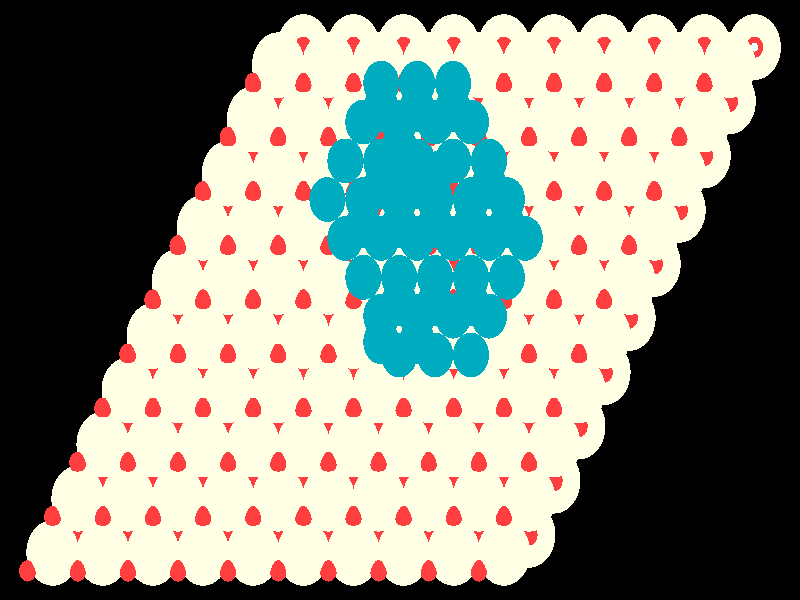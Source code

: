 #include "colors.inc"
#include "finish.inc"

global_settings {assumed_gamma 1 max_trace_level 6}
background {color White transmit 1.0}
camera {orthographic
  right -61.94*x up 37.23*y
  direction 1.00*z
  location <0,0,50.00> look_at <0,0,0>}
light_source {<  2.00,   3.00,  40.00> color White
  area_light <0.70, 0, 0>, <0, 0.70, 0>, 3, 3
  adaptive 1 jitter}

#declare simple = finish {phong 0.7}
#declare pale = finish {ambient 0.5 diffuse 0.85 roughness 0.001 specular 0.200 }
#declare intermediate = finish {ambient 0.3 diffuse 0.6 specular 0.1 roughness 0.04}
#declare vmd = finish {ambient 0.0 diffuse 0.65 phong 0.1 phong_size 40.0 specular 0.5 }
#declare jmol = finish {ambient 0.2 diffuse 0.6 specular 1 roughness 0.001 metallic}
#declare ase2 = finish {ambient 0.05 brilliance 3 diffuse 0.6 metallic specular 0.7 roughness 0.04 reflection 0.15}
#declare ase3 = finish {ambient 0.15 brilliance 2 diffuse 0.6 metallic specular 1.0 roughness 0.001 reflection 0.0}
#declare glass = finish {ambient 0.05 diffuse 0.3 specular 1.0 roughness 0.001}
#declare glass2 = finish {ambient 0.01 diffuse 0.3 specular 1.0 reflection 0.25 roughness 0.001}
#declare Rcell = 0.020;
#declare Rbond = 0.100;

#macro atom(LOC, R, COL, TRANS, FIN)
  sphere{LOC, R texture{pigment{color COL transmit TRANS} finish{FIN}}}
#end
#macro constrain(LOC, R, COL, TRANS FIN)
union{torus{R, Rcell rotate 45*z texture{pigment{color COL transmit TRANS} finish{FIN}}}
      torus{R, Rcell rotate -45*z texture{pigment{color COL transmit TRANS} finish{FIN}}}
      translate LOC}
#end

atom(< 27.45,  15.69, -14.55>, 2.04, rgb <1.00, 1.00, 0.78>, 0.0, ase3) // #0 
atom(< 25.51,  12.33, -14.55>, 2.04, rgb <1.00, 1.00, 0.78>, 0.0, ase3) // #1 
atom(< 23.57,  15.69, -14.55>, 2.04, rgb <1.00, 1.00, 0.78>, 0.0, ase3) // #2 
atom(< 21.63,  12.33, -14.55>, 2.04, rgb <1.00, 1.00, 0.78>, 0.0, ase3) // #3 
atom(< 21.63,  14.57, -13.75>, 0.66, rgb <1.00, 0.05, 0.05>, 0.0, ase3) // #4 
atom(< 25.51,  12.33, -12.17>, 0.66, rgb <1.00, 0.05, 0.05>, 0.0, ase3) // #5 
atom(< 19.69,  11.21, -13.75>, 0.66, rgb <1.00, 0.05, 0.05>, 0.0, ase3) // #6 
atom(< 27.45,  15.69, -12.17>, 0.66, rgb <1.00, 0.05, 0.05>, 0.0, ase3) // #7 
atom(< 25.51,  14.57, -13.75>, 0.66, rgb <1.00, 0.05, 0.05>, 0.0, ase3) // #8 
atom(< 21.63,  12.33, -12.17>, 0.66, rgb <1.00, 0.05, 0.05>, 0.0, ase3) // #9 
atom(< 23.57,  11.21, -13.75>, 0.66, rgb <1.00, 0.05, 0.05>, 0.0, ase3) // #10 
atom(< 23.57,  15.69, -12.17>, 0.66, rgb <1.00, 0.05, 0.05>, 0.0, ase3) // #11 
atom(< 19.69,  11.21, -11.38>, 2.04, rgb <1.00, 1.00, 0.78>, 0.0, ase3) // #12 
atom(< 21.63,  14.57, -11.38>, 2.04, rgb <1.00, 1.00, 0.78>, 0.0, ase3) // #13 
atom(< 23.57,  11.21, -11.38>, 2.04, rgb <1.00, 1.00, 0.78>, 0.0, ase3) // #14 
atom(< 25.51,  14.57, -11.38>, 2.04, rgb <1.00, 1.00, 0.78>, 0.0, ase3) // #15 
atom(< 21.63,  10.09, -10.58>, 0.66, rgb <1.00, 0.05, 0.05>, 0.0, ase3) // #16 
atom(< 23.57,  13.45, -10.58>, 0.66, rgb <1.00, 0.05, 0.05>, 0.0, ase3) // #17 
atom(< 17.75,  10.09, -10.58>, 0.66, rgb <1.00, 0.05, 0.05>, 0.0, ase3) // #18 
atom(< 19.69,  13.45, -10.58>, 0.66, rgb <1.00, 0.05, 0.05>, 0.0, ase3) // #19 
atom(< 23.57,   8.97, -14.55>, 2.04, rgb <1.00, 1.00, 0.78>, 0.0, ase3) // #20 
atom(< 21.63,   5.60, -14.55>, 2.04, rgb <1.00, 1.00, 0.78>, 0.0, ase3) // #21 
atom(< 19.69,   8.97, -14.55>, 2.04, rgb <1.00, 1.00, 0.78>, 0.0, ase3) // #22 
atom(< 17.75,   5.60, -14.55>, 2.04, rgb <1.00, 1.00, 0.78>, 0.0, ase3) // #23 
atom(< 17.75,   7.84, -13.75>, 0.66, rgb <1.00, 0.05, 0.05>, 0.0, ase3) // #24 
atom(< 21.63,   5.60, -12.17>, 0.66, rgb <1.00, 0.05, 0.05>, 0.0, ase3) // #25 
atom(< 15.81,   4.48, -13.75>, 0.66, rgb <1.00, 0.05, 0.05>, 0.0, ase3) // #26 
atom(< 23.57,   8.97, -12.17>, 0.66, rgb <1.00, 0.05, 0.05>, 0.0, ase3) // #27 
atom(< 21.63,   7.84, -13.75>, 0.66, rgb <1.00, 0.05, 0.05>, 0.0, ase3) // #28 
atom(< 17.75,   5.60, -12.17>, 0.66, rgb <1.00, 0.05, 0.05>, 0.0, ase3) // #29 
atom(< 19.69,   4.48, -13.75>, 0.66, rgb <1.00, 0.05, 0.05>, 0.0, ase3) // #30 
atom(< 19.69,   8.97, -12.17>, 0.66, rgb <1.00, 0.05, 0.05>, 0.0, ase3) // #31 
atom(< 15.81,   4.48, -11.38>, 2.04, rgb <1.00, 1.00, 0.78>, 0.0, ase3) // #32 
atom(< 17.75,   7.84, -11.38>, 2.04, rgb <1.00, 1.00, 0.78>, 0.0, ase3) // #33 
atom(< 19.69,   4.48, -11.38>, 2.04, rgb <1.00, 1.00, 0.78>, 0.0, ase3) // #34 
atom(< 21.63,   7.84, -11.38>, 2.04, rgb <1.00, 1.00, 0.78>, 0.0, ase3) // #35 
atom(< 17.75,   3.36, -10.58>, 0.66, rgb <1.00, 0.05, 0.05>, 0.0, ase3) // #36 
atom(< 19.69,   6.72, -10.58>, 0.66, rgb <1.00, 0.05, 0.05>, 0.0, ase3) // #37 
atom(< 13.87,   3.36, -10.58>, 0.66, rgb <1.00, 0.05, 0.05>, 0.0, ase3) // #38 
atom(< 15.81,   6.72, -10.58>, 0.66, rgb <1.00, 0.05, 0.05>, 0.0, ase3) // #39 
atom(< 19.69,   2.24, -14.55>, 2.04, rgb <1.00, 1.00, 0.78>, 0.0, ase3) // #40 
atom(< 17.75,  -1.12, -14.55>, 2.04, rgb <1.00, 1.00, 0.78>, 0.0, ase3) // #41 
atom(< 15.81,   2.24, -14.55>, 2.04, rgb <1.00, 1.00, 0.78>, 0.0, ase3) // #42 
atom(< 13.87,  -1.12, -14.55>, 2.04, rgb <1.00, 1.00, 0.78>, 0.0, ase3) // #43 
atom(< 13.87,   1.12, -13.75>, 0.66, rgb <1.00, 0.05, 0.05>, 0.0, ase3) // #44 
atom(< 17.75,  -1.12, -12.17>, 0.66, rgb <1.00, 0.05, 0.05>, 0.0, ase3) // #45 
atom(< 11.93,  -2.24, -13.75>, 0.66, rgb <1.00, 0.05, 0.05>, 0.0, ase3) // #46 
atom(< 19.69,   2.24, -12.17>, 0.66, rgb <1.00, 0.05, 0.05>, 0.0, ase3) // #47 
atom(< 17.75,   1.12, -13.75>, 0.66, rgb <1.00, 0.05, 0.05>, 0.0, ase3) // #48 
atom(< 13.87,  -1.12, -12.17>, 0.66, rgb <1.00, 0.05, 0.05>, 0.0, ase3) // #49 
atom(< 15.81,  -2.24, -13.75>, 0.66, rgb <1.00, 0.05, 0.05>, 0.0, ase3) // #50 
atom(< 15.81,   2.24, -12.17>, 0.66, rgb <1.00, 0.05, 0.05>, 0.0, ase3) // #51 
atom(< 11.93,  -2.24, -11.38>, 2.04, rgb <1.00, 1.00, 0.78>, 0.0, ase3) // #52 
atom(< 13.87,   1.12, -11.38>, 2.04, rgb <1.00, 1.00, 0.78>, 0.0, ase3) // #53 
atom(< 15.81,  -2.24, -11.38>, 2.04, rgb <1.00, 1.00, 0.78>, 0.0, ase3) // #54 
atom(< 17.75,   1.12, -11.38>, 2.04, rgb <1.00, 1.00, 0.78>, 0.0, ase3) // #55 
atom(< 13.87,  -3.36, -10.58>, 0.66, rgb <1.00, 0.05, 0.05>, 0.0, ase3) // #56 
atom(< 15.81,   0.00, -10.58>, 0.66, rgb <1.00, 0.05, 0.05>, 0.0, ase3) // #57 
atom(<  9.99,  -3.36, -10.58>, 0.66, rgb <1.00, 0.05, 0.05>, 0.0, ase3) // #58 
atom(< 11.93,   0.00, -10.58>, 0.66, rgb <1.00, 0.05, 0.05>, 0.0, ase3) // #59 
atom(< 15.81,  -4.48, -14.55>, 2.04, rgb <1.00, 1.00, 0.78>, 0.0, ase3) // #60 
atom(< 13.87,  -7.84, -14.55>, 2.04, rgb <1.00, 1.00, 0.78>, 0.0, ase3) // #61 
atom(< 11.93,  -4.48, -14.55>, 2.04, rgb <1.00, 1.00, 0.78>, 0.0, ase3) // #62 
atom(<  9.99,  -7.84, -14.55>, 2.04, rgb <1.00, 1.00, 0.78>, 0.0, ase3) // #63 
atom(<  9.99,  -5.60, -13.75>, 0.66, rgb <1.00, 0.05, 0.05>, 0.0, ase3) // #64 
atom(< 13.87,  -7.84, -12.17>, 0.66, rgb <1.00, 0.05, 0.05>, 0.0, ase3) // #65 
atom(<  8.04,  -8.97, -13.75>, 0.66, rgb <1.00, 0.05, 0.05>, 0.0, ase3) // #66 
atom(< 15.81,  -4.48, -12.17>, 0.66, rgb <1.00, 0.05, 0.05>, 0.0, ase3) // #67 
atom(< 13.87,  -5.60, -13.75>, 0.66, rgb <1.00, 0.05, 0.05>, 0.0, ase3) // #68 
atom(<  9.99,  -7.84, -12.17>, 0.66, rgb <1.00, 0.05, 0.05>, 0.0, ase3) // #69 
atom(< 11.93,  -8.97, -13.75>, 0.66, rgb <1.00, 0.05, 0.05>, 0.0, ase3) // #70 
atom(< 11.93,  -4.48, -12.17>, 0.66, rgb <1.00, 0.05, 0.05>, 0.0, ase3) // #71 
atom(<  8.04,  -8.97, -11.38>, 2.04, rgb <1.00, 1.00, 0.78>, 0.0, ase3) // #72 
atom(<  9.99,  -5.60, -11.38>, 2.04, rgb <1.00, 1.00, 0.78>, 0.0, ase3) // #73 
atom(< 11.93,  -8.97, -11.38>, 2.04, rgb <1.00, 1.00, 0.78>, 0.0, ase3) // #74 
atom(< 13.87,  -5.60, -11.38>, 2.04, rgb <1.00, 1.00, 0.78>, 0.0, ase3) // #75 
atom(<  9.99, -10.09, -10.58>, 0.66, rgb <1.00, 0.05, 0.05>, 0.0, ase3) // #76 
atom(< 11.93,  -6.72, -10.58>, 0.66, rgb <1.00, 0.05, 0.05>, 0.0, ase3) // #77 
atom(<  6.10, -10.09, -10.58>, 0.66, rgb <1.00, 0.05, 0.05>, 0.0, ase3) // #78 
atom(<  8.04,  -6.72, -10.58>, 0.66, rgb <1.00, 0.05, 0.05>, 0.0, ase3) // #79 
atom(< 11.93, -11.21, -14.55>, 2.04, rgb <1.00, 1.00, 0.78>, 0.0, ase3) // #80 
atom(<  9.99, -14.57, -14.55>, 2.04, rgb <1.00, 1.00, 0.78>, 0.0, ase3) // #81 
atom(<  8.04, -11.21, -14.55>, 2.04, rgb <1.00, 1.00, 0.78>, 0.0, ase3) // #82 
atom(<  6.10, -14.57, -14.55>, 2.04, rgb <1.00, 1.00, 0.78>, 0.0, ase3) // #83 
atom(<  6.10, -12.33, -13.75>, 0.66, rgb <1.00, 0.05, 0.05>, 0.0, ase3) // #84 
atom(<  9.99, -14.57, -12.17>, 0.66, rgb <1.00, 0.05, 0.05>, 0.0, ase3) // #85 
atom(<  4.16, -15.69, -13.75>, 0.66, rgb <1.00, 0.05, 0.05>, 0.0, ase3) // #86 
atom(< 11.93, -11.21, -12.17>, 0.66, rgb <1.00, 0.05, 0.05>, 0.0, ase3) // #87 
atom(<  9.99, -12.33, -13.75>, 0.66, rgb <1.00, 0.05, 0.05>, 0.0, ase3) // #88 
atom(<  6.10, -14.57, -12.17>, 0.66, rgb <1.00, 0.05, 0.05>, 0.0, ase3) // #89 
atom(<  8.04, -15.69, -13.75>, 0.66, rgb <1.00, 0.05, 0.05>, 0.0, ase3) // #90 
atom(<  8.04, -11.21, -12.17>, 0.66, rgb <1.00, 0.05, 0.05>, 0.0, ase3) // #91 
atom(<  4.16, -15.69, -11.38>, 2.04, rgb <1.00, 1.00, 0.78>, 0.0, ase3) // #92 
atom(<  6.10, -12.33, -11.38>, 2.04, rgb <1.00, 1.00, 0.78>, 0.0, ase3) // #93 
atom(<  8.04, -15.69, -11.38>, 2.04, rgb <1.00, 1.00, 0.78>, 0.0, ase3) // #94 
atom(<  9.99, -12.33, -11.38>, 2.04, rgb <1.00, 1.00, 0.78>, 0.0, ase3) // #95 
atom(<  6.10, -16.81, -10.58>, 0.66, rgb <1.00, 0.05, 0.05>, 0.0, ase3) // #96 
atom(<  8.04, -13.45, -10.58>, 0.66, rgb <1.00, 0.05, 0.05>, 0.0, ase3) // #97 
atom(<  2.22, -16.81, -10.58>, 0.66, rgb <1.00, 0.05, 0.05>, 0.0, ase3) // #98 
atom(<  4.16, -13.45, -10.58>, 0.66, rgb <1.00, 0.05, 0.05>, 0.0, ase3) // #99 
atom(< 19.69,  15.69, -14.55>, 2.04, rgb <1.00, 1.00, 0.78>, 0.0, ase3) // #100 
atom(< 17.75,  12.33, -14.55>, 2.04, rgb <1.00, 1.00, 0.78>, 0.0, ase3) // #101 
atom(< 15.81,  15.69, -14.55>, 2.04, rgb <1.00, 1.00, 0.78>, 0.0, ase3) // #102 
atom(< 13.87,  12.33, -14.55>, 2.04, rgb <1.00, 1.00, 0.78>, 0.0, ase3) // #103 
atom(< 13.87,  14.57, -13.75>, 0.66, rgb <1.00, 0.05, 0.05>, 0.0, ase3) // #104 
atom(< 17.75,  12.33, -12.17>, 0.66, rgb <1.00, 0.05, 0.05>, 0.0, ase3) // #105 
atom(< 11.93,  11.21, -13.75>, 0.66, rgb <1.00, 0.05, 0.05>, 0.0, ase3) // #106 
atom(< 19.69,  15.69, -12.17>, 0.66, rgb <1.00, 0.05, 0.05>, 0.0, ase3) // #107 
atom(< 17.75,  14.57, -13.75>, 0.66, rgb <1.00, 0.05, 0.05>, 0.0, ase3) // #108 
atom(< 13.87,  12.33, -12.17>, 0.66, rgb <1.00, 0.05, 0.05>, 0.0, ase3) // #109 
atom(< 15.81,  11.21, -13.75>, 0.66, rgb <1.00, 0.05, 0.05>, 0.0, ase3) // #110 
atom(< 15.81,  15.69, -12.17>, 0.66, rgb <1.00, 0.05, 0.05>, 0.0, ase3) // #111 
atom(< 11.93,  11.21, -11.38>, 2.04, rgb <1.00, 1.00, 0.78>, 0.0, ase3) // #112 
atom(< 13.87,  14.57, -11.38>, 2.04, rgb <1.00, 1.00, 0.78>, 0.0, ase3) // #113 
atom(< 15.81,  11.21, -11.38>, 2.04, rgb <1.00, 1.00, 0.78>, 0.0, ase3) // #114 
atom(< 17.75,  14.57, -11.38>, 2.04, rgb <1.00, 1.00, 0.78>, 0.0, ase3) // #115 
atom(< 13.87,  10.09, -10.58>, 0.66, rgb <1.00, 0.05, 0.05>, 0.0, ase3) // #116 
atom(< 15.81,  13.45, -10.58>, 0.66, rgb <1.00, 0.05, 0.05>, 0.0, ase3) // #117 
atom(<  9.99,  10.09, -10.58>, 0.66, rgb <1.00, 0.05, 0.05>, 0.0, ase3) // #118 
atom(< 11.93,  13.45, -10.58>, 0.66, rgb <1.00, 0.05, 0.05>, 0.0, ase3) // #119 
atom(< 15.81,   8.97, -14.55>, 2.04, rgb <1.00, 1.00, 0.78>, 0.0, ase3) // #120 
atom(< 13.87,   5.60, -14.55>, 2.04, rgb <1.00, 1.00, 0.78>, 0.0, ase3) // #121 
atom(< 11.93,   8.97, -14.55>, 2.04, rgb <1.00, 1.00, 0.78>, 0.0, ase3) // #122 
atom(<  9.99,   5.60, -14.55>, 2.04, rgb <1.00, 1.00, 0.78>, 0.0, ase3) // #123 
atom(<  9.99,   7.84, -13.75>, 0.66, rgb <1.00, 0.05, 0.05>, 0.0, ase3) // #124 
atom(< 13.87,   5.60, -12.17>, 0.66, rgb <1.00, 0.05, 0.05>, 0.0, ase3) // #125 
atom(<  8.04,   4.48, -13.75>, 0.66, rgb <1.00, 0.05, 0.05>, 0.0, ase3) // #126 
atom(< 15.81,   8.97, -12.17>, 0.66, rgb <1.00, 0.05, 0.05>, 0.0, ase3) // #127 
atom(< 13.87,   7.84, -13.75>, 0.66, rgb <1.00, 0.05, 0.05>, 0.0, ase3) // #128 
atom(<  9.99,   5.60, -12.17>, 0.66, rgb <1.00, 0.05, 0.05>, 0.0, ase3) // #129 
atom(< 11.93,   4.48, -13.75>, 0.66, rgb <1.00, 0.05, 0.05>, 0.0, ase3) // #130 
atom(< 11.93,   8.97, -12.17>, 0.66, rgb <1.00, 0.05, 0.05>, 0.0, ase3) // #131 
atom(<  8.04,   4.48, -11.38>, 2.04, rgb <1.00, 1.00, 0.78>, 0.0, ase3) // #132 
atom(<  9.99,   7.84, -11.38>, 2.04, rgb <1.00, 1.00, 0.78>, 0.0, ase3) // #133 
atom(< 11.93,   4.48, -11.38>, 2.04, rgb <1.00, 1.00, 0.78>, 0.0, ase3) // #134 
atom(< 13.87,   7.84, -11.38>, 2.04, rgb <1.00, 1.00, 0.78>, 0.0, ase3) // #135 
atom(<  9.99,   3.36, -10.58>, 0.66, rgb <1.00, 0.05, 0.05>, 0.0, ase3) // #136 
atom(< 11.93,   6.72, -10.58>, 0.66, rgb <1.00, 0.05, 0.05>, 0.0, ase3) // #137 
atom(<  6.10,   3.36, -10.58>, 0.66, rgb <1.00, 0.05, 0.05>, 0.0, ase3) // #138 
atom(<  8.04,   6.72, -10.58>, 0.66, rgb <1.00, 0.05, 0.05>, 0.0, ase3) // #139 
atom(< 11.93,   2.24, -14.55>, 2.04, rgb <1.00, 1.00, 0.78>, 0.0, ase3) // #140 
atom(<  9.99,  -1.12, -14.55>, 2.04, rgb <1.00, 1.00, 0.78>, 0.0, ase3) // #141 
atom(<  8.04,   2.24, -14.55>, 2.04, rgb <1.00, 1.00, 0.78>, 0.0, ase3) // #142 
atom(<  6.10,  -1.12, -14.55>, 2.04, rgb <1.00, 1.00, 0.78>, 0.0, ase3) // #143 
atom(<  6.10,   1.12, -13.75>, 0.66, rgb <1.00, 0.05, 0.05>, 0.0, ase3) // #144 
atom(<  9.99,  -1.12, -12.17>, 0.66, rgb <1.00, 0.05, 0.05>, 0.0, ase3) // #145 
atom(<  4.16,  -2.24, -13.75>, 0.66, rgb <1.00, 0.05, 0.05>, 0.0, ase3) // #146 
atom(< 11.93,   2.24, -12.17>, 0.66, rgb <1.00, 0.05, 0.05>, 0.0, ase3) // #147 
atom(<  9.99,   1.12, -13.75>, 0.66, rgb <1.00, 0.05, 0.05>, 0.0, ase3) // #148 
atom(<  6.10,  -1.12, -12.17>, 0.66, rgb <1.00, 0.05, 0.05>, 0.0, ase3) // #149 
atom(<  8.04,  -2.24, -13.75>, 0.66, rgb <1.00, 0.05, 0.05>, 0.0, ase3) // #150 
atom(<  8.04,   2.24, -12.17>, 0.66, rgb <1.00, 0.05, 0.05>, 0.0, ase3) // #151 
atom(<  4.16,  -2.24, -11.38>, 2.04, rgb <1.00, 1.00, 0.78>, 0.0, ase3) // #152 
atom(<  6.10,   1.12, -11.38>, 2.04, rgb <1.00, 1.00, 0.78>, 0.0, ase3) // #153 
atom(<  8.04,  -2.24, -11.38>, 2.04, rgb <1.00, 1.00, 0.78>, 0.0, ase3) // #154 
atom(<  9.99,   1.12, -11.38>, 2.04, rgb <1.00, 1.00, 0.78>, 0.0, ase3) // #155 
atom(<  6.10,  -3.36, -10.58>, 0.66, rgb <1.00, 0.05, 0.05>, 0.0, ase3) // #156 
atom(<  8.04,   0.00, -10.58>, 0.66, rgb <1.00, 0.05, 0.05>, 0.0, ase3) // #157 
atom(<  2.22,  -3.36, -10.58>, 0.66, rgb <1.00, 0.05, 0.05>, 0.0, ase3) // #158 
atom(<  4.16,   0.00, -10.58>, 0.66, rgb <1.00, 0.05, 0.05>, 0.0, ase3) // #159 
atom(<  8.04,  -4.48, -14.55>, 2.04, rgb <1.00, 1.00, 0.78>, 0.0, ase3) // #160 
atom(<  6.10,  -7.84, -14.55>, 2.04, rgb <1.00, 1.00, 0.78>, 0.0, ase3) // #161 
atom(<  4.16,  -4.48, -14.55>, 2.04, rgb <1.00, 1.00, 0.78>, 0.0, ase3) // #162 
atom(<  2.22,  -7.84, -14.55>, 2.04, rgb <1.00, 1.00, 0.78>, 0.0, ase3) // #163 
atom(<  2.22,  -5.60, -13.75>, 0.66, rgb <1.00, 0.05, 0.05>, 0.0, ase3) // #164 
atom(<  6.10,  -7.84, -12.17>, 0.66, rgb <1.00, 0.05, 0.05>, 0.0, ase3) // #165 
atom(<  0.28,  -8.97, -13.75>, 0.66, rgb <1.00, 0.05, 0.05>, 0.0, ase3) // #166 
atom(<  8.04,  -4.48, -12.17>, 0.66, rgb <1.00, 0.05, 0.05>, 0.0, ase3) // #167 
atom(<  6.10,  -5.60, -13.75>, 0.66, rgb <1.00, 0.05, 0.05>, 0.0, ase3) // #168 
atom(<  2.22,  -7.84, -12.17>, 0.66, rgb <1.00, 0.05, 0.05>, 0.0, ase3) // #169 
atom(<  4.16,  -8.97, -13.75>, 0.66, rgb <1.00, 0.05, 0.05>, 0.0, ase3) // #170 
atom(<  4.16,  -4.48, -12.17>, 0.66, rgb <1.00, 0.05, 0.05>, 0.0, ase3) // #171 
atom(<  0.28,  -8.97, -11.38>, 2.04, rgb <1.00, 1.00, 0.78>, 0.0, ase3) // #172 
atom(<  2.22,  -5.60, -11.38>, 2.04, rgb <1.00, 1.00, 0.78>, 0.0, ase3) // #173 
atom(<  4.16,  -8.97, -11.38>, 2.04, rgb <1.00, 1.00, 0.78>, 0.0, ase3) // #174 
atom(<  6.10,  -5.60, -11.38>, 2.04, rgb <1.00, 1.00, 0.78>, 0.0, ase3) // #175 
atom(<  2.22, -10.09, -10.58>, 0.66, rgb <1.00, 0.05, 0.05>, 0.0, ase3) // #176 
atom(<  4.16,  -6.72, -10.58>, 0.66, rgb <1.00, 0.05, 0.05>, 0.0, ase3) // #177 
atom(< -1.66, -10.09, -10.58>, 0.66, rgb <1.00, 0.05, 0.05>, 0.0, ase3) // #178 
atom(<  0.28,  -6.72, -10.58>, 0.66, rgb <1.00, 0.05, 0.05>, 0.0, ase3) // #179 
atom(<  4.16, -11.21, -14.55>, 2.04, rgb <1.00, 1.00, 0.78>, 0.0, ase3) // #180 
atom(<  2.22, -14.57, -14.55>, 2.04, rgb <1.00, 1.00, 0.78>, 0.0, ase3) // #181 
atom(<  0.28, -11.21, -14.55>, 2.04, rgb <1.00, 1.00, 0.78>, 0.0, ase3) // #182 
atom(< -1.66, -14.57, -14.55>, 2.04, rgb <1.00, 1.00, 0.78>, 0.0, ase3) // #183 
atom(< -1.66, -12.33, -13.75>, 0.66, rgb <1.00, 0.05, 0.05>, 0.0, ase3) // #184 
atom(<  2.22, -14.57, -12.17>, 0.66, rgb <1.00, 0.05, 0.05>, 0.0, ase3) // #185 
atom(< -3.60, -15.69, -13.75>, 0.66, rgb <1.00, 0.05, 0.05>, 0.0, ase3) // #186 
atom(<  4.16, -11.21, -12.17>, 0.66, rgb <1.00, 0.05, 0.05>, 0.0, ase3) // #187 
atom(<  2.22, -12.33, -13.75>, 0.66, rgb <1.00, 0.05, 0.05>, 0.0, ase3) // #188 
atom(< -1.66, -14.57, -12.17>, 0.66, rgb <1.00, 0.05, 0.05>, 0.0, ase3) // #189 
atom(<  0.28, -15.69, -13.75>, 0.66, rgb <1.00, 0.05, 0.05>, 0.0, ase3) // #190 
atom(<  0.28, -11.21, -12.17>, 0.66, rgb <1.00, 0.05, 0.05>, 0.0, ase3) // #191 
atom(< -3.60, -15.69, -11.38>, 2.04, rgb <1.00, 1.00, 0.78>, 0.0, ase3) // #192 
atom(< -1.66, -12.33, -11.38>, 2.04, rgb <1.00, 1.00, 0.78>, 0.0, ase3) // #193 
atom(<  0.28, -15.69, -11.38>, 2.04, rgb <1.00, 1.00, 0.78>, 0.0, ase3) // #194 
atom(<  2.22, -12.33, -11.38>, 2.04, rgb <1.00, 1.00, 0.78>, 0.0, ase3) // #195 
atom(< -1.66, -16.81, -10.58>, 0.66, rgb <1.00, 0.05, 0.05>, 0.0, ase3) // #196 
atom(<  0.28, -13.45, -10.58>, 0.66, rgb <1.00, 0.05, 0.05>, 0.0, ase3) // #197 
atom(< -5.54, -16.81, -10.58>, 0.66, rgb <1.00, 0.05, 0.05>, 0.0, ase3) // #198 
atom(< -3.60, -13.45, -10.58>, 0.66, rgb <1.00, 0.05, 0.05>, 0.0, ase3) // #199 
atom(< 11.93,  15.69, -14.55>, 2.04, rgb <1.00, 1.00, 0.78>, 0.0, ase3) // #200 
atom(<  9.99,  12.33, -14.55>, 2.04, rgb <1.00, 1.00, 0.78>, 0.0, ase3) // #201 
atom(<  8.04,  15.69, -14.55>, 2.04, rgb <1.00, 1.00, 0.78>, 0.0, ase3) // #202 
atom(<  6.10,  12.33, -14.55>, 2.04, rgb <1.00, 1.00, 0.78>, 0.0, ase3) // #203 
atom(<  6.10,  14.57, -13.75>, 0.66, rgb <1.00, 0.05, 0.05>, 0.0, ase3) // #204 
atom(<  9.99,  12.33, -12.17>, 0.66, rgb <1.00, 0.05, 0.05>, 0.0, ase3) // #205 
atom(<  4.16,  11.21, -13.75>, 0.66, rgb <1.00, 0.05, 0.05>, 0.0, ase3) // #206 
atom(< 11.93,  15.69, -12.17>, 0.66, rgb <1.00, 0.05, 0.05>, 0.0, ase3) // #207 
atom(<  9.99,  14.57, -13.75>, 0.66, rgb <1.00, 0.05, 0.05>, 0.0, ase3) // #208 
atom(<  6.10,  12.33, -12.17>, 0.66, rgb <1.00, 0.05, 0.05>, 0.0, ase3) // #209 
atom(<  8.04,  11.21, -13.75>, 0.66, rgb <1.00, 0.05, 0.05>, 0.0, ase3) // #210 
atom(<  8.04,  15.69, -12.17>, 0.66, rgb <1.00, 0.05, 0.05>, 0.0, ase3) // #211 
atom(<  4.16,  11.21, -11.38>, 2.04, rgb <1.00, 1.00, 0.78>, 0.0, ase3) // #212 
atom(<  6.10,  14.57, -11.38>, 2.04, rgb <1.00, 1.00, 0.78>, 0.0, ase3) // #213 
atom(<  8.04,  11.21, -11.38>, 2.04, rgb <1.00, 1.00, 0.78>, 0.0, ase3) // #214 
atom(<  9.99,  14.57, -11.38>, 2.04, rgb <1.00, 1.00, 0.78>, 0.0, ase3) // #215 
atom(<  6.10,  10.09, -10.58>, 0.66, rgb <1.00, 0.05, 0.05>, 0.0, ase3) // #216 
atom(<  8.04,  13.45, -10.58>, 0.66, rgb <1.00, 0.05, 0.05>, 0.0, ase3) // #217 
atom(<  2.22,  10.09, -10.58>, 0.66, rgb <1.00, 0.05, 0.05>, 0.0, ase3) // #218 
atom(<  4.16,  13.45, -10.58>, 0.66, rgb <1.00, 0.05, 0.05>, 0.0, ase3) // #219 
atom(<  8.04,   8.97, -14.55>, 2.04, rgb <1.00, 1.00, 0.78>, 0.0, ase3) // #220 
atom(<  6.10,   5.60, -14.55>, 2.04, rgb <1.00, 1.00, 0.78>, 0.0, ase3) // #221 
atom(<  4.16,   8.97, -14.55>, 2.04, rgb <1.00, 1.00, 0.78>, 0.0, ase3) // #222 
atom(<  2.22,   5.60, -14.55>, 2.04, rgb <1.00, 1.00, 0.78>, 0.0, ase3) // #223 
atom(<  2.22,   7.84, -13.75>, 0.66, rgb <1.00, 0.05, 0.05>, 0.0, ase3) // #224 
atom(<  6.10,   5.60, -12.17>, 0.66, rgb <1.00, 0.05, 0.05>, 0.0, ase3) // #225 
atom(<  0.28,   4.48, -13.75>, 0.66, rgb <1.00, 0.05, 0.05>, 0.0, ase3) // #226 
atom(<  8.04,   8.97, -12.17>, 0.66, rgb <1.00, 0.05, 0.05>, 0.0, ase3) // #227 
atom(<  6.10,   7.84, -13.75>, 0.66, rgb <1.00, 0.05, 0.05>, 0.0, ase3) // #228 
atom(<  2.22,   5.60, -12.17>, 0.66, rgb <1.00, 0.05, 0.05>, 0.0, ase3) // #229 
atom(<  4.16,   4.48, -13.75>, 0.66, rgb <1.00, 0.05, 0.05>, 0.0, ase3) // #230 
atom(<  4.16,   8.97, -12.17>, 0.66, rgb <1.00, 0.05, 0.05>, 0.0, ase3) // #231 
atom(<  0.28,   4.48, -11.38>, 2.04, rgb <1.00, 1.00, 0.78>, 0.0, ase3) // #232 
atom(<  2.22,   7.84, -11.38>, 2.04, rgb <1.00, 1.00, 0.78>, 0.0, ase3) // #233 
atom(<  4.16,   4.48, -11.38>, 2.04, rgb <1.00, 1.00, 0.78>, 0.0, ase3) // #234 
atom(<  6.10,   7.84, -11.38>, 2.04, rgb <1.00, 1.00, 0.78>, 0.0, ase3) // #235 
atom(<  2.22,   3.36, -10.58>, 0.66, rgb <1.00, 0.05, 0.05>, 0.0, ase3) // #236 
atom(<  4.16,   6.72, -10.58>, 0.66, rgb <1.00, 0.05, 0.05>, 0.0, ase3) // #237 
atom(< -1.66,   3.36, -10.58>, 0.66, rgb <1.00, 0.05, 0.05>, 0.0, ase3) // #238 
atom(<  0.28,   6.72, -10.58>, 0.66, rgb <1.00, 0.05, 0.05>, 0.0, ase3) // #239 
atom(<  4.16,   2.24, -14.55>, 2.04, rgb <1.00, 1.00, 0.78>, 0.0, ase3) // #240 
atom(<  2.22,  -1.12, -14.55>, 2.04, rgb <1.00, 1.00, 0.78>, 0.0, ase3) // #241 
atom(<  0.28,   2.24, -14.55>, 2.04, rgb <1.00, 1.00, 0.78>, 0.0, ase3) // #242 
atom(< -1.66,  -1.12, -14.55>, 2.04, rgb <1.00, 1.00, 0.78>, 0.0, ase3) // #243 
atom(< -1.66,   1.12, -13.75>, 0.66, rgb <1.00, 0.05, 0.05>, 0.0, ase3) // #244 
atom(<  2.22,  -1.12, -12.17>, 0.66, rgb <1.00, 0.05, 0.05>, 0.0, ase3) // #245 
atom(< -3.60,  -2.24, -13.75>, 0.66, rgb <1.00, 0.05, 0.05>, 0.0, ase3) // #246 
atom(<  4.16,   2.24, -12.17>, 0.66, rgb <1.00, 0.05, 0.05>, 0.0, ase3) // #247 
atom(<  2.22,   1.12, -13.75>, 0.66, rgb <1.00, 0.05, 0.05>, 0.0, ase3) // #248 
atom(< -1.66,  -1.12, -12.17>, 0.66, rgb <1.00, 0.05, 0.05>, 0.0, ase3) // #249 
atom(<  0.28,  -2.24, -13.75>, 0.66, rgb <1.00, 0.05, 0.05>, 0.0, ase3) // #250 
atom(<  0.28,   2.24, -12.17>, 0.66, rgb <1.00, 0.05, 0.05>, 0.0, ase3) // #251 
atom(< -3.60,  -2.24, -11.38>, 2.04, rgb <1.00, 1.00, 0.78>, 0.0, ase3) // #252 
atom(< -1.66,   1.12, -11.38>, 2.04, rgb <1.00, 1.00, 0.78>, 0.0, ase3) // #253 
atom(<  0.28,  -2.24, -11.38>, 2.04, rgb <1.00, 1.00, 0.78>, 0.0, ase3) // #254 
atom(<  2.22,   1.12, -11.38>, 2.04, rgb <1.00, 1.00, 0.78>, 0.0, ase3) // #255 
atom(< -1.66,  -3.36, -10.58>, 0.66, rgb <1.00, 0.05, 0.05>, 0.0, ase3) // #256 
atom(<  0.28,   0.00, -10.58>, 0.66, rgb <1.00, 0.05, 0.05>, 0.0, ase3) // #257 
atom(< -5.54,  -3.36, -10.58>, 0.66, rgb <1.00, 0.05, 0.05>, 0.0, ase3) // #258 
atom(< -3.60,   0.00, -10.58>, 0.66, rgb <1.00, 0.05, 0.05>, 0.0, ase3) // #259 
atom(<  0.28,  -4.48, -14.55>, 2.04, rgb <1.00, 1.00, 0.78>, 0.0, ase3) // #260 
atom(< -1.66,  -7.84, -14.55>, 2.04, rgb <1.00, 1.00, 0.78>, 0.0, ase3) // #261 
atom(< -3.60,  -4.48, -14.55>, 2.04, rgb <1.00, 1.00, 0.78>, 0.0, ase3) // #262 
atom(< -5.54,  -7.84, -14.55>, 2.04, rgb <1.00, 1.00, 0.78>, 0.0, ase3) // #263 
atom(< -5.54,  -5.60, -13.75>, 0.66, rgb <1.00, 0.05, 0.05>, 0.0, ase3) // #264 
atom(< -1.66,  -7.84, -12.17>, 0.66, rgb <1.00, 0.05, 0.05>, 0.0, ase3) // #265 
atom(< -7.48,  -8.97, -13.75>, 0.66, rgb <1.00, 0.05, 0.05>, 0.0, ase3) // #266 
atom(<  0.28,  -4.48, -12.17>, 0.66, rgb <1.00, 0.05, 0.05>, 0.0, ase3) // #267 
atom(< -1.66,  -5.60, -13.75>, 0.66, rgb <1.00, 0.05, 0.05>, 0.0, ase3) // #268 
atom(< -5.54,  -7.84, -12.17>, 0.66, rgb <1.00, 0.05, 0.05>, 0.0, ase3) // #269 
atom(< -3.60,  -8.97, -13.75>, 0.66, rgb <1.00, 0.05, 0.05>, 0.0, ase3) // #270 
atom(< -3.60,  -4.48, -12.17>, 0.66, rgb <1.00, 0.05, 0.05>, 0.0, ase3) // #271 
atom(< -7.48,  -8.97, -11.38>, 2.04, rgb <1.00, 1.00, 0.78>, 0.0, ase3) // #272 
atom(< -5.54,  -5.60, -11.38>, 2.04, rgb <1.00, 1.00, 0.78>, 0.0, ase3) // #273 
atom(< -3.60,  -8.97, -11.38>, 2.04, rgb <1.00, 1.00, 0.78>, 0.0, ase3) // #274 
atom(< -1.66,  -5.60, -11.38>, 2.04, rgb <1.00, 1.00, 0.78>, 0.0, ase3) // #275 
atom(< -5.54, -10.09, -10.58>, 0.66, rgb <1.00, 0.05, 0.05>, 0.0, ase3) // #276 
atom(< -3.60,  -6.72, -10.58>, 0.66, rgb <1.00, 0.05, 0.05>, 0.0, ase3) // #277 
atom(< -9.42, -10.09, -10.58>, 0.66, rgb <1.00, 0.05, 0.05>, 0.0, ase3) // #278 
atom(< -7.48,  -6.72, -10.58>, 0.66, rgb <1.00, 0.05, 0.05>, 0.0, ase3) // #279 
atom(< -3.60, -11.21, -14.55>, 2.04, rgb <1.00, 1.00, 0.78>, 0.0, ase3) // #280 
atom(< -5.54, -14.57, -14.55>, 2.04, rgb <1.00, 1.00, 0.78>, 0.0, ase3) // #281 
atom(< -7.48, -11.21, -14.55>, 2.04, rgb <1.00, 1.00, 0.78>, 0.0, ase3) // #282 
atom(< -9.42, -14.57, -14.55>, 2.04, rgb <1.00, 1.00, 0.78>, 0.0, ase3) // #283 
atom(< -9.42, -12.33, -13.75>, 0.66, rgb <1.00, 0.05, 0.05>, 0.0, ase3) // #284 
atom(< -5.54, -14.57, -12.17>, 0.66, rgb <1.00, 0.05, 0.05>, 0.0, ase3) // #285 
atom(<-11.37, -15.69, -13.75>, 0.66, rgb <1.00, 0.05, 0.05>, 0.0, ase3) // #286 
atom(< -3.60, -11.21, -12.17>, 0.66, rgb <1.00, 0.05, 0.05>, 0.0, ase3) // #287 
atom(< -5.54, -12.33, -13.75>, 0.66, rgb <1.00, 0.05, 0.05>, 0.0, ase3) // #288 
atom(< -9.42, -14.57, -12.17>, 0.66, rgb <1.00, 0.05, 0.05>, 0.0, ase3) // #289 
atom(< -7.48, -15.69, -13.75>, 0.66, rgb <1.00, 0.05, 0.05>, 0.0, ase3) // #290 
atom(< -7.48, -11.21, -12.17>, 0.66, rgb <1.00, 0.05, 0.05>, 0.0, ase3) // #291 
atom(<-11.37, -15.69, -11.38>, 2.04, rgb <1.00, 1.00, 0.78>, 0.0, ase3) // #292 
atom(< -9.42, -12.33, -11.38>, 2.04, rgb <1.00, 1.00, 0.78>, 0.0, ase3) // #293 
atom(< -7.48, -15.69, -11.38>, 2.04, rgb <1.00, 1.00, 0.78>, 0.0, ase3) // #294 
atom(< -5.54, -12.33, -11.38>, 2.04, rgb <1.00, 1.00, 0.78>, 0.0, ase3) // #295 
atom(< -9.42, -16.81, -10.58>, 0.66, rgb <1.00, 0.05, 0.05>, 0.0, ase3) // #296 
atom(< -7.48, -13.45, -10.58>, 0.66, rgb <1.00, 0.05, 0.05>, 0.0, ase3) // #297 
atom(<-13.31, -16.81, -10.58>, 0.66, rgb <1.00, 0.05, 0.05>, 0.0, ase3) // #298 
atom(<-11.37, -13.45, -10.58>, 0.66, rgb <1.00, 0.05, 0.05>, 0.0, ase3) // #299 
atom(<  4.16,  15.69, -14.55>, 2.04, rgb <1.00, 1.00, 0.78>, 0.0, ase3) // #300 
atom(<  2.22,  12.33, -14.55>, 2.04, rgb <1.00, 1.00, 0.78>, 0.0, ase3) // #301 
atom(<  0.28,  15.69, -14.55>, 2.04, rgb <1.00, 1.00, 0.78>, 0.0, ase3) // #302 
atom(< -1.66,  12.33, -14.55>, 2.04, rgb <1.00, 1.00, 0.78>, 0.0, ase3) // #303 
atom(< -1.66,  14.57, -13.75>, 0.66, rgb <1.00, 0.05, 0.05>, 0.0, ase3) // #304 
atom(<  2.22,  12.33, -12.17>, 0.66, rgb <1.00, 0.05, 0.05>, 0.0, ase3) // #305 
atom(< -3.60,  11.21, -13.75>, 0.66, rgb <1.00, 0.05, 0.05>, 0.0, ase3) // #306 
atom(<  4.16,  15.69, -12.17>, 0.66, rgb <1.00, 0.05, 0.05>, 0.0, ase3) // #307 
atom(<  2.22,  14.57, -13.75>, 0.66, rgb <1.00, 0.05, 0.05>, 0.0, ase3) // #308 
atom(< -1.66,  12.33, -12.17>, 0.66, rgb <1.00, 0.05, 0.05>, 0.0, ase3) // #309 
atom(<  0.28,  11.21, -13.75>, 0.66, rgb <1.00, 0.05, 0.05>, 0.0, ase3) // #310 
atom(<  0.28,  15.69, -12.17>, 0.66, rgb <1.00, 0.05, 0.05>, 0.0, ase3) // #311 
atom(< -3.60,  11.21, -11.38>, 2.04, rgb <1.00, 1.00, 0.78>, 0.0, ase3) // #312 
atom(< -1.66,  14.57, -11.38>, 2.04, rgb <1.00, 1.00, 0.78>, 0.0, ase3) // #313 
atom(<  0.28,  11.21, -11.38>, 2.04, rgb <1.00, 1.00, 0.78>, 0.0, ase3) // #314 
atom(<  2.22,  14.57, -11.38>, 2.04, rgb <1.00, 1.00, 0.78>, 0.0, ase3) // #315 
atom(< -1.66,  10.09, -10.58>, 0.66, rgb <1.00, 0.05, 0.05>, 0.0, ase3) // #316 
atom(<  0.28,  13.45, -10.58>, 0.66, rgb <1.00, 0.05, 0.05>, 0.0, ase3) // #317 
atom(< -5.54,  10.09, -10.58>, 0.66, rgb <1.00, 0.05, 0.05>, 0.0, ase3) // #318 
atom(< -3.60,  13.45, -10.58>, 0.66, rgb <1.00, 0.05, 0.05>, 0.0, ase3) // #319 
atom(<  0.28,   8.97, -14.55>, 2.04, rgb <1.00, 1.00, 0.78>, 0.0, ase3) // #320 
atom(< -1.66,   5.60, -14.55>, 2.04, rgb <1.00, 1.00, 0.78>, 0.0, ase3) // #321 
atom(< -3.60,   8.97, -14.55>, 2.04, rgb <1.00, 1.00, 0.78>, 0.0, ase3) // #322 
atom(< -5.54,   5.60, -14.55>, 2.04, rgb <1.00, 1.00, 0.78>, 0.0, ase3) // #323 
atom(< -5.54,   7.84, -13.75>, 0.66, rgb <1.00, 0.05, 0.05>, 0.0, ase3) // #324 
atom(< -1.66,   5.60, -12.17>, 0.66, rgb <1.00, 0.05, 0.05>, 0.0, ase3) // #325 
atom(< -7.48,   4.48, -13.75>, 0.66, rgb <1.00, 0.05, 0.05>, 0.0, ase3) // #326 
atom(<  0.28,   8.97, -12.17>, 0.66, rgb <1.00, 0.05, 0.05>, 0.0, ase3) // #327 
atom(< -1.66,   7.84, -13.75>, 0.66, rgb <1.00, 0.05, 0.05>, 0.0, ase3) // #328 
atom(< -5.54,   5.60, -12.17>, 0.66, rgb <1.00, 0.05, 0.05>, 0.0, ase3) // #329 
atom(< -3.60,   4.48, -13.75>, 0.66, rgb <1.00, 0.05, 0.05>, 0.0, ase3) // #330 
atom(< -3.60,   8.97, -12.17>, 0.66, rgb <1.00, 0.05, 0.05>, 0.0, ase3) // #331 
atom(< -7.48,   4.48, -11.38>, 2.04, rgb <1.00, 1.00, 0.78>, 0.0, ase3) // #332 
atom(< -5.54,   7.84, -11.38>, 2.04, rgb <1.00, 1.00, 0.78>, 0.0, ase3) // #333 
atom(< -3.60,   4.48, -11.38>, 2.04, rgb <1.00, 1.00, 0.78>, 0.0, ase3) // #334 
atom(< -1.66,   7.84, -11.38>, 2.04, rgb <1.00, 1.00, 0.78>, 0.0, ase3) // #335 
atom(< -5.54,   3.36, -10.58>, 0.66, rgb <1.00, 0.05, 0.05>, 0.0, ase3) // #336 
atom(< -3.60,   6.72, -10.58>, 0.66, rgb <1.00, 0.05, 0.05>, 0.0, ase3) // #337 
atom(< -9.42,   3.36, -10.58>, 0.66, rgb <1.00, 0.05, 0.05>, 0.0, ase3) // #338 
atom(< -7.48,   6.72, -10.58>, 0.66, rgb <1.00, 0.05, 0.05>, 0.0, ase3) // #339 
atom(< -3.60,   2.24, -14.55>, 2.04, rgb <1.00, 1.00, 0.78>, 0.0, ase3) // #340 
atom(< -5.54,  -1.12, -14.55>, 2.04, rgb <1.00, 1.00, 0.78>, 0.0, ase3) // #341 
atom(< -7.48,   2.24, -14.55>, 2.04, rgb <1.00, 1.00, 0.78>, 0.0, ase3) // #342 
atom(< -9.42,  -1.12, -14.55>, 2.04, rgb <1.00, 1.00, 0.78>, 0.0, ase3) // #343 
atom(< -9.42,   1.12, -13.75>, 0.66, rgb <1.00, 0.05, 0.05>, 0.0, ase3) // #344 
atom(< -5.54,  -1.12, -12.17>, 0.66, rgb <1.00, 0.05, 0.05>, 0.0, ase3) // #345 
atom(<-11.37,  -2.24, -13.75>, 0.66, rgb <1.00, 0.05, 0.05>, 0.0, ase3) // #346 
atom(< -3.60,   2.24, -12.17>, 0.66, rgb <1.00, 0.05, 0.05>, 0.0, ase3) // #347 
atom(< -5.54,   1.12, -13.75>, 0.66, rgb <1.00, 0.05, 0.05>, 0.0, ase3) // #348 
atom(< -9.42,  -1.12, -12.17>, 0.66, rgb <1.00, 0.05, 0.05>, 0.0, ase3) // #349 
atom(< -7.48,  -2.24, -13.75>, 0.66, rgb <1.00, 0.05, 0.05>, 0.0, ase3) // #350 
atom(< -7.48,   2.24, -12.17>, 0.66, rgb <1.00, 0.05, 0.05>, 0.0, ase3) // #351 
atom(<-11.37,  -2.24, -11.38>, 2.04, rgb <1.00, 1.00, 0.78>, 0.0, ase3) // #352 
atom(< -9.42,   1.12, -11.38>, 2.04, rgb <1.00, 1.00, 0.78>, 0.0, ase3) // #353 
atom(< -7.48,  -2.24, -11.38>, 2.04, rgb <1.00, 1.00, 0.78>, 0.0, ase3) // #354 
atom(< -5.54,   1.12, -11.38>, 2.04, rgb <1.00, 1.00, 0.78>, 0.0, ase3) // #355 
atom(< -9.42,  -3.36, -10.58>, 0.66, rgb <1.00, 0.05, 0.05>, 0.0, ase3) // #356 
atom(< -7.48,   0.00, -10.58>, 0.66, rgb <1.00, 0.05, 0.05>, 0.0, ase3) // #357 
atom(<-13.31,  -3.36, -10.58>, 0.66, rgb <1.00, 0.05, 0.05>, 0.0, ase3) // #358 
atom(<-11.37,   0.00, -10.58>, 0.66, rgb <1.00, 0.05, 0.05>, 0.0, ase3) // #359 
atom(< -7.48,  -4.48, -14.55>, 2.04, rgb <1.00, 1.00, 0.78>, 0.0, ase3) // #360 
atom(< -9.42,  -7.84, -14.55>, 2.04, rgb <1.00, 1.00, 0.78>, 0.0, ase3) // #361 
atom(<-11.37,  -4.48, -14.55>, 2.04, rgb <1.00, 1.00, 0.78>, 0.0, ase3) // #362 
atom(<-13.31,  -7.84, -14.55>, 2.04, rgb <1.00, 1.00, 0.78>, 0.0, ase3) // #363 
atom(<-13.31,  -5.60, -13.75>, 0.66, rgb <1.00, 0.05, 0.05>, 0.0, ase3) // #364 
atom(< -9.42,  -7.84, -12.17>, 0.66, rgb <1.00, 0.05, 0.05>, 0.0, ase3) // #365 
atom(<-15.25,  -8.97, -13.75>, 0.66, rgb <1.00, 0.05, 0.05>, 0.0, ase3) // #366 
atom(< -7.48,  -4.48, -12.17>, 0.66, rgb <1.00, 0.05, 0.05>, 0.0, ase3) // #367 
atom(< -9.42,  -5.60, -13.75>, 0.66, rgb <1.00, 0.05, 0.05>, 0.0, ase3) // #368 
atom(<-13.31,  -7.84, -12.17>, 0.66, rgb <1.00, 0.05, 0.05>, 0.0, ase3) // #369 
atom(<-11.37,  -8.97, -13.75>, 0.66, rgb <1.00, 0.05, 0.05>, 0.0, ase3) // #370 
atom(<-11.37,  -4.48, -12.17>, 0.66, rgb <1.00, 0.05, 0.05>, 0.0, ase3) // #371 
atom(<-15.25,  -8.97, -11.38>, 2.04, rgb <1.00, 1.00, 0.78>, 0.0, ase3) // #372 
atom(<-13.31,  -5.60, -11.38>, 2.04, rgb <1.00, 1.00, 0.78>, 0.0, ase3) // #373 
atom(<-11.37,  -8.97, -11.38>, 2.04, rgb <1.00, 1.00, 0.78>, 0.0, ase3) // #374 
atom(< -9.42,  -5.60, -11.38>, 2.04, rgb <1.00, 1.00, 0.78>, 0.0, ase3) // #375 
atom(<-13.31, -10.09, -10.58>, 0.66, rgb <1.00, 0.05, 0.05>, 0.0, ase3) // #376 
atom(<-11.37,  -6.72, -10.58>, 0.66, rgb <1.00, 0.05, 0.05>, 0.0, ase3) // #377 
atom(<-17.19, -10.09, -10.58>, 0.66, rgb <1.00, 0.05, 0.05>, 0.0, ase3) // #378 
atom(<-15.25,  -6.72, -10.58>, 0.66, rgb <1.00, 0.05, 0.05>, 0.0, ase3) // #379 
atom(<-11.37, -11.21, -14.55>, 2.04, rgb <1.00, 1.00, 0.78>, 0.0, ase3) // #380 
atom(<-13.31, -14.57, -14.55>, 2.04, rgb <1.00, 1.00, 0.78>, 0.0, ase3) // #381 
atom(<-15.25, -11.21, -14.55>, 2.04, rgb <1.00, 1.00, 0.78>, 0.0, ase3) // #382 
atom(<-17.19, -14.57, -14.55>, 2.04, rgb <1.00, 1.00, 0.78>, 0.0, ase3) // #383 
atom(<-17.19, -12.33, -13.75>, 0.66, rgb <1.00, 0.05, 0.05>, 0.0, ase3) // #384 
atom(<-13.31, -14.57, -12.17>, 0.66, rgb <1.00, 0.05, 0.05>, 0.0, ase3) // #385 
atom(<-19.13, -15.69, -13.75>, 0.66, rgb <1.00, 0.05, 0.05>, 0.0, ase3) // #386 
atom(<-11.37, -11.21, -12.17>, 0.66, rgb <1.00, 0.05, 0.05>, 0.0, ase3) // #387 
atom(<-13.31, -12.33, -13.75>, 0.66, rgb <1.00, 0.05, 0.05>, 0.0, ase3) // #388 
atom(<-17.19, -14.57, -12.17>, 0.66, rgb <1.00, 0.05, 0.05>, 0.0, ase3) // #389 
atom(<-15.25, -15.69, -13.75>, 0.66, rgb <1.00, 0.05, 0.05>, 0.0, ase3) // #390 
atom(<-15.25, -11.21, -12.17>, 0.66, rgb <1.00, 0.05, 0.05>, 0.0, ase3) // #391 
atom(<-19.13, -15.69, -11.38>, 2.04, rgb <1.00, 1.00, 0.78>, 0.0, ase3) // #392 
atom(<-17.19, -12.33, -11.38>, 2.04, rgb <1.00, 1.00, 0.78>, 0.0, ase3) // #393 
atom(<-15.25, -15.69, -11.38>, 2.04, rgb <1.00, 1.00, 0.78>, 0.0, ase3) // #394 
atom(<-13.31, -12.33, -11.38>, 2.04, rgb <1.00, 1.00, 0.78>, 0.0, ase3) // #395 
atom(<-17.19, -16.81, -10.58>, 0.66, rgb <1.00, 0.05, 0.05>, 0.0, ase3) // #396 
atom(<-15.25, -13.45, -10.58>, 0.66, rgb <1.00, 0.05, 0.05>, 0.0, ase3) // #397 
atom(<-21.07, -16.81, -10.58>, 0.66, rgb <1.00, 0.05, 0.05>, 0.0, ase3) // #398 
atom(<-19.13, -13.45, -10.58>, 0.66, rgb <1.00, 0.05, 0.05>, 0.0, ase3) // #399 
atom(< -3.60,  15.69, -14.55>, 2.04, rgb <1.00, 1.00, 0.78>, 0.0, ase3) // #400 
atom(< -5.54,  12.33, -14.55>, 2.04, rgb <1.00, 1.00, 0.78>, 0.0, ase3) // #401 
atom(< -7.48,  15.69, -14.55>, 2.04, rgb <1.00, 1.00, 0.78>, 0.0, ase3) // #402 
atom(< -9.42,  12.33, -14.55>, 2.04, rgb <1.00, 1.00, 0.78>, 0.0, ase3) // #403 
atom(< -9.42,  14.57, -13.75>, 0.66, rgb <1.00, 0.05, 0.05>, 0.0, ase3) // #404 
atom(< -5.54,  12.33, -12.17>, 0.66, rgb <1.00, 0.05, 0.05>, 0.0, ase3) // #405 
atom(<-11.37,  11.21, -13.75>, 0.66, rgb <1.00, 0.05, 0.05>, 0.0, ase3) // #406 
atom(< -3.60,  15.69, -12.17>, 0.66, rgb <1.00, 0.05, 0.05>, 0.0, ase3) // #407 
atom(< -5.54,  14.57, -13.75>, 0.66, rgb <1.00, 0.05, 0.05>, 0.0, ase3) // #408 
atom(< -9.42,  12.33, -12.17>, 0.66, rgb <1.00, 0.05, 0.05>, 0.0, ase3) // #409 
atom(< -7.48,  11.21, -13.75>, 0.66, rgb <1.00, 0.05, 0.05>, 0.0, ase3) // #410 
atom(< -7.48,  15.69, -12.17>, 0.66, rgb <1.00, 0.05, 0.05>, 0.0, ase3) // #411 
atom(<-11.37,  11.21, -11.38>, 2.04, rgb <1.00, 1.00, 0.78>, 0.0, ase3) // #412 
atom(< -9.42,  14.57, -11.38>, 2.04, rgb <1.00, 1.00, 0.78>, 0.0, ase3) // #413 
atom(< -7.48,  11.21, -11.38>, 2.04, rgb <1.00, 1.00, 0.78>, 0.0, ase3) // #414 
atom(< -5.54,  14.57, -11.38>, 2.04, rgb <1.00, 1.00, 0.78>, 0.0, ase3) // #415 
atom(< -9.42,  10.09, -10.58>, 0.66, rgb <1.00, 0.05, 0.05>, 0.0, ase3) // #416 
atom(< -7.48,  13.45, -10.58>, 0.66, rgb <1.00, 0.05, 0.05>, 0.0, ase3) // #417 
atom(<-13.31,  10.09, -10.58>, 0.66, rgb <1.00, 0.05, 0.05>, 0.0, ase3) // #418 
atom(<-11.37,  13.45, -10.58>, 0.66, rgb <1.00, 0.05, 0.05>, 0.0, ase3) // #419 
atom(< -7.48,   8.97, -14.55>, 2.04, rgb <1.00, 1.00, 0.78>, 0.0, ase3) // #420 
atom(< -9.42,   5.60, -14.55>, 2.04, rgb <1.00, 1.00, 0.78>, 0.0, ase3) // #421 
atom(<-11.37,   8.97, -14.55>, 2.04, rgb <1.00, 1.00, 0.78>, 0.0, ase3) // #422 
atom(<-13.31,   5.60, -14.55>, 2.04, rgb <1.00, 1.00, 0.78>, 0.0, ase3) // #423 
atom(<-13.31,   7.84, -13.75>, 0.66, rgb <1.00, 0.05, 0.05>, 0.0, ase3) // #424 
atom(< -9.42,   5.60, -12.17>, 0.66, rgb <1.00, 0.05, 0.05>, 0.0, ase3) // #425 
atom(<-15.25,   4.48, -13.75>, 0.66, rgb <1.00, 0.05, 0.05>, 0.0, ase3) // #426 
atom(< -7.48,   8.97, -12.17>, 0.66, rgb <1.00, 0.05, 0.05>, 0.0, ase3) // #427 
atom(< -9.42,   7.84, -13.75>, 0.66, rgb <1.00, 0.05, 0.05>, 0.0, ase3) // #428 
atom(<-13.31,   5.60, -12.17>, 0.66, rgb <1.00, 0.05, 0.05>, 0.0, ase3) // #429 
atom(<-11.37,   4.48, -13.75>, 0.66, rgb <1.00, 0.05, 0.05>, 0.0, ase3) // #430 
atom(<-11.37,   8.97, -12.17>, 0.66, rgb <1.00, 0.05, 0.05>, 0.0, ase3) // #431 
atom(<-15.25,   4.48, -11.38>, 2.04, rgb <1.00, 1.00, 0.78>, 0.0, ase3) // #432 
atom(<-13.31,   7.84, -11.38>, 2.04, rgb <1.00, 1.00, 0.78>, 0.0, ase3) // #433 
atom(<-11.37,   4.48, -11.38>, 2.04, rgb <1.00, 1.00, 0.78>, 0.0, ase3) // #434 
atom(< -9.42,   7.84, -11.38>, 2.04, rgb <1.00, 1.00, 0.78>, 0.0, ase3) // #435 
atom(<-13.31,   3.36, -10.58>, 0.66, rgb <1.00, 0.05, 0.05>, 0.0, ase3) // #436 
atom(<-11.37,   6.72, -10.58>, 0.66, rgb <1.00, 0.05, 0.05>, 0.0, ase3) // #437 
atom(<-17.19,   3.36, -10.58>, 0.66, rgb <1.00, 0.05, 0.05>, 0.0, ase3) // #438 
atom(<-15.25,   6.72, -10.58>, 0.66, rgb <1.00, 0.05, 0.05>, 0.0, ase3) // #439 
atom(<-11.37,   2.24, -14.55>, 2.04, rgb <1.00, 1.00, 0.78>, 0.0, ase3) // #440 
atom(<-13.31,  -1.12, -14.55>, 2.04, rgb <1.00, 1.00, 0.78>, 0.0, ase3) // #441 
atom(<-15.25,   2.24, -14.55>, 2.04, rgb <1.00, 1.00, 0.78>, 0.0, ase3) // #442 
atom(<-17.19,  -1.12, -14.55>, 2.04, rgb <1.00, 1.00, 0.78>, 0.0, ase3) // #443 
atom(<-17.19,   1.12, -13.75>, 0.66, rgb <1.00, 0.05, 0.05>, 0.0, ase3) // #444 
atom(<-13.31,  -1.12, -12.17>, 0.66, rgb <1.00, 0.05, 0.05>, 0.0, ase3) // #445 
atom(<-19.13,  -2.24, -13.75>, 0.66, rgb <1.00, 0.05, 0.05>, 0.0, ase3) // #446 
atom(<-11.37,   2.24, -12.17>, 0.66, rgb <1.00, 0.05, 0.05>, 0.0, ase3) // #447 
atom(<-13.31,   1.12, -13.75>, 0.66, rgb <1.00, 0.05, 0.05>, 0.0, ase3) // #448 
atom(<-17.19,  -1.12, -12.17>, 0.66, rgb <1.00, 0.05, 0.05>, 0.0, ase3) // #449 
atom(<-15.25,  -2.24, -13.75>, 0.66, rgb <1.00, 0.05, 0.05>, 0.0, ase3) // #450 
atom(<-15.25,   2.24, -12.17>, 0.66, rgb <1.00, 0.05, 0.05>, 0.0, ase3) // #451 
atom(<-19.13,  -2.24, -11.38>, 2.04, rgb <1.00, 1.00, 0.78>, 0.0, ase3) // #452 
atom(<-17.19,   1.12, -11.38>, 2.04, rgb <1.00, 1.00, 0.78>, 0.0, ase3) // #453 
atom(<-15.25,  -2.24, -11.38>, 2.04, rgb <1.00, 1.00, 0.78>, 0.0, ase3) // #454 
atom(<-13.31,   1.12, -11.38>, 2.04, rgb <1.00, 1.00, 0.78>, 0.0, ase3) // #455 
atom(<-17.19,  -3.36, -10.58>, 0.66, rgb <1.00, 0.05, 0.05>, 0.0, ase3) // #456 
atom(<-15.25,  -0.00, -10.58>, 0.66, rgb <1.00, 0.05, 0.05>, 0.0, ase3) // #457 
atom(<-21.07,  -3.36, -10.58>, 0.66, rgb <1.00, 0.05, 0.05>, 0.0, ase3) // #458 
atom(<-19.13,   0.00, -10.58>, 0.66, rgb <1.00, 0.05, 0.05>, 0.0, ase3) // #459 
atom(<-15.25,  -4.48, -14.55>, 2.04, rgb <1.00, 1.00, 0.78>, 0.0, ase3) // #460 
atom(<-17.19,  -7.84, -14.55>, 2.04, rgb <1.00, 1.00, 0.78>, 0.0, ase3) // #461 
atom(<-19.13,  -4.48, -14.55>, 2.04, rgb <1.00, 1.00, 0.78>, 0.0, ase3) // #462 
atom(<-21.07,  -7.84, -14.55>, 2.04, rgb <1.00, 1.00, 0.78>, 0.0, ase3) // #463 
atom(<-21.07,  -5.60, -13.75>, 0.66, rgb <1.00, 0.05, 0.05>, 0.0, ase3) // #464 
atom(<-17.19,  -7.84, -12.17>, 0.66, rgb <1.00, 0.05, 0.05>, 0.0, ase3) // #465 
atom(<-23.01,  -8.97, -13.75>, 0.66, rgb <1.00, 0.05, 0.05>, 0.0, ase3) // #466 
atom(<-15.25,  -4.48, -12.17>, 0.66, rgb <1.00, 0.05, 0.05>, 0.0, ase3) // #467 
atom(<-17.19,  -5.60, -13.75>, 0.66, rgb <1.00, 0.05, 0.05>, 0.0, ase3) // #468 
atom(<-21.07,  -7.84, -12.17>, 0.66, rgb <1.00, 0.05, 0.05>, 0.0, ase3) // #469 
atom(<-19.13,  -8.97, -13.75>, 0.66, rgb <1.00, 0.05, 0.05>, 0.0, ase3) // #470 
atom(<-19.13,  -4.48, -12.17>, 0.66, rgb <1.00, 0.05, 0.05>, 0.0, ase3) // #471 
atom(<-23.01,  -8.97, -11.38>, 2.04, rgb <1.00, 1.00, 0.78>, 0.0, ase3) // #472 
atom(<-21.07,  -5.60, -11.38>, 2.04, rgb <1.00, 1.00, 0.78>, 0.0, ase3) // #473 
atom(<-19.13,  -8.97, -11.38>, 2.04, rgb <1.00, 1.00, 0.78>, 0.0, ase3) // #474 
atom(<-17.19,  -5.60, -11.38>, 2.04, rgb <1.00, 1.00, 0.78>, 0.0, ase3) // #475 
atom(<-21.07, -10.09, -10.58>, 0.66, rgb <1.00, 0.05, 0.05>, 0.0, ase3) // #476 
atom(<-19.13,  -6.72, -10.58>, 0.66, rgb <1.00, 0.05, 0.05>, 0.0, ase3) // #477 
atom(<-24.95, -10.09, -10.58>, 0.66, rgb <1.00, 0.05, 0.05>, 0.0, ase3) // #478 
atom(<-23.01,  -6.72, -10.58>, 0.66, rgb <1.00, 0.05, 0.05>, 0.0, ase3) // #479 
atom(<-19.13, -11.21, -14.55>, 2.04, rgb <1.00, 1.00, 0.78>, 0.0, ase3) // #480 
atom(<-21.07, -14.57, -14.55>, 2.04, rgb <1.00, 1.00, 0.78>, 0.0, ase3) // #481 
atom(<-23.01, -11.21, -14.55>, 2.04, rgb <1.00, 1.00, 0.78>, 0.0, ase3) // #482 
atom(<-24.95, -14.57, -14.55>, 2.04, rgb <1.00, 1.00, 0.78>, 0.0, ase3) // #483 
atom(<-24.95, -12.33, -13.75>, 0.66, rgb <1.00, 0.05, 0.05>, 0.0, ase3) // #484 
atom(<-21.07, -14.57, -12.17>, 0.66, rgb <1.00, 0.05, 0.05>, 0.0, ase3) // #485 
atom(<-26.89, -15.69, -13.75>, 0.66, rgb <1.00, 0.05, 0.05>, 0.0, ase3) // #486 
atom(<-19.13, -11.21, -12.17>, 0.66, rgb <1.00, 0.05, 0.05>, 0.0, ase3) // #487 
atom(<-21.07, -12.33, -13.75>, 0.66, rgb <1.00, 0.05, 0.05>, 0.0, ase3) // #488 
atom(<-24.95, -14.57, -12.17>, 0.66, rgb <1.00, 0.05, 0.05>, 0.0, ase3) // #489 
atom(<-23.01, -15.69, -13.75>, 0.66, rgb <1.00, 0.05, 0.05>, 0.0, ase3) // #490 
atom(<-23.01, -11.21, -12.17>, 0.66, rgb <1.00, 0.05, 0.05>, 0.0, ase3) // #491 
atom(<-26.89, -15.69, -11.38>, 2.04, rgb <1.00, 1.00, 0.78>, 0.0, ase3) // #492 
atom(<-24.95, -12.33, -11.38>, 2.04, rgb <1.00, 1.00, 0.78>, 0.0, ase3) // #493 
atom(<-23.01, -15.69, -11.38>, 2.04, rgb <1.00, 1.00, 0.78>, 0.0, ase3) // #494 
atom(<-21.07, -12.33, -11.38>, 2.04, rgb <1.00, 1.00, 0.78>, 0.0, ase3) // #495 
atom(<-24.95, -16.81, -10.58>, 0.66, rgb <1.00, 0.05, 0.05>, 0.0, ase3) // #496 
atom(<-23.01, -13.45, -10.58>, 0.66, rgb <1.00, 0.05, 0.05>, 0.0, ase3) // #497 
atom(<-28.83, -16.81, -10.58>, 0.66, rgb <1.00, 0.05, 0.05>, 0.0, ase3) // #498 
atom(<-26.89, -13.45, -10.58>, 0.66, rgb <1.00, 0.05, 0.05>, 0.0, ase3) // #499 
atom(<  8.28,   6.23,  -8.48>, 1.39, rgb <0.00, 0.41, 0.52>, 0.0, ase3) // #500 
atom(<  9.67,   3.82,  -8.48>, 1.39, rgb <0.00, 0.41, 0.52>, 0.0, ase3) // #501 
atom(<  6.89,   3.82,  -8.48>, 1.39, rgb <0.00, 0.41, 0.52>, 0.0, ase3) // #502 
atom(<  8.28,   4.62,  -6.21>, 1.39, rgb <0.00, 0.41, 0.52>, 0.0, ase3) // #503 
atom(<  8.28,   1.41,  -8.48>, 1.39, rgb <0.00, 0.41, 0.52>, 0.0, ase3) // #504 
atom(<  5.50,   1.41,  -8.48>, 1.39, rgb <0.00, 0.41, 0.52>, 0.0, ase3) // #505 
atom(<  6.89,  -1.00,  -8.48>, 1.39, rgb <0.00, 0.41, 0.52>, 0.0, ase3) // #506 
atom(<  4.11,  -1.00,  -8.48>, 1.39, rgb <0.00, 0.41, 0.52>, 0.0, ase3) // #507 
atom(<  5.50,  -3.41,  -8.48>, 1.39, rgb <0.00, 0.41, 0.52>, 0.0, ase3) // #508 
atom(<  2.72,  -3.41,  -8.48>, 1.39, rgb <0.00, 0.41, 0.52>, 0.0, ase3) // #509 
atom(<  5.50,  -0.20,  -6.21>, 1.39, rgb <0.00, 0.41, 0.52>, 0.0, ase3) // #510 
atom(<  4.11,  13.45,  -8.48>, 1.39, rgb <0.00, 0.41, 0.52>, 0.0, ase3) // #511 
atom(<  1.33,  13.45,  -8.48>, 1.39, rgb <0.00, 0.41, 0.52>, 0.0, ase3) // #512 
atom(< -1.45,  13.45,  -8.48>, 1.39, rgb <0.00, 0.41, 0.52>, 0.0, ase3) // #513 
atom(<  5.50,  11.04,  -8.48>, 1.39, rgb <0.00, 0.41, 0.52>, 0.0, ase3) // #514 
atom(<  2.72,  11.04,  -8.48>, 1.39, rgb <0.00, 0.41, 0.52>, 0.0, ase3) // #515 
atom(< -0.06,  11.04,  -8.48>, 1.39, rgb <0.00, 0.41, 0.52>, 0.0, ase3) // #516 
atom(< -2.84,  11.04,  -8.48>, 1.39, rgb <0.00, 0.41, 0.52>, 0.0, ase3) // #517 
atom(<  6.89,   8.63,  -8.48>, 1.39, rgb <0.00, 0.41, 0.52>, 0.0, ase3) // #518 
atom(<  4.11,   8.63,  -8.48>, 1.39, rgb <0.00, 0.41, 0.52>, 0.0, ase3) // #519 
atom(<  1.33,   8.63,  -8.48>, 1.39, rgb <0.00, 0.41, 0.52>, 0.0, ase3) // #520 
atom(< -1.45,   8.63,  -8.48>, 1.39, rgb <0.00, 0.41, 0.52>, 0.0, ase3) // #521 
atom(< -4.23,   8.63,  -8.48>, 1.39, rgb <0.00, 0.41, 0.52>, 0.0, ase3) // #522 
atom(<  5.50,   6.23,  -8.48>, 1.39, rgb <0.00, 0.41, 0.52>, 0.0, ase3) // #523 
atom(<  2.72,   6.23,  -8.48>, 1.39, rgb <0.00, 0.41, 0.52>, 0.0, ase3) // #524 
atom(< -0.06,   6.23,  -8.48>, 1.39, rgb <0.00, 0.41, 0.52>, 0.0, ase3) // #525 
atom(< -2.84,   6.23,  -8.48>, 1.39, rgb <0.00, 0.41, 0.52>, 0.0, ase3) // #526 
atom(< -5.62,   6.23,  -8.48>, 1.39, rgb <0.00, 0.41, 0.52>, 0.0, ase3) // #527 
atom(<  4.11,   3.82,  -8.48>, 1.39, rgb <0.00, 0.41, 0.52>, 0.0, ase3) // #528 
atom(<  1.33,   3.82,  -8.48>, 1.39, rgb <0.00, 0.41, 0.52>, 0.0, ase3) // #529 
atom(< -1.45,   3.82,  -8.48>, 1.39, rgb <0.00, 0.41, 0.52>, 0.0, ase3) // #530 
atom(< -4.23,   3.82,  -8.48>, 1.39, rgb <0.00, 0.41, 0.52>, 0.0, ase3) // #531 
atom(<  4.11,  11.84,  -6.21>, 1.39, rgb <0.00, 0.41, 0.52>, 0.0, ase3) // #532 
atom(<  1.33,  11.84,  -6.21>, 1.39, rgb <0.00, 0.41, 0.52>, 0.0, ase3) // #533 
atom(< -1.45,  11.84,  -6.21>, 1.39, rgb <0.00, 0.41, 0.52>, 0.0, ase3) // #534 
atom(< -0.06,   9.44,  -6.21>, 1.39, rgb <0.00, 0.41, 0.52>, 0.0, ase3) // #535 
atom(<  6.89,   7.03,  -6.21>, 1.39, rgb <0.00, 0.41, 0.52>, 0.0, ase3) // #536 
atom(<  1.33,   7.03,  -6.21>, 1.39, rgb <0.00, 0.41, 0.52>, 0.0, ase3) // #537 
atom(< -1.45,   7.03,  -6.21>, 1.39, rgb <0.00, 0.41, 0.52>, 0.0, ase3) // #538 
atom(<  5.50,   4.62,  -6.21>, 1.39, rgb <0.00, 0.41, 0.52>, 0.0, ase3) // #539 
atom(<  2.72,   4.62,  -6.21>, 1.39, rgb <0.00, 0.41, 0.52>, 0.0, ase3) // #540 
atom(< -0.06,   4.62,  -6.21>, 1.39, rgb <0.00, 0.41, 0.52>, 0.0, ase3) // #541 
atom(< -2.84,   4.62,  -6.21>, 1.39, rgb <0.00, 0.41, 0.52>, 0.0, ase3) // #542 
atom(<  2.72,   7.83,  -3.95>, 1.39, rgb <0.00, 0.41, 0.52>, 0.0, ase3) // #543 
atom(< -0.06,   7.83,  -3.95>, 1.39, rgb <0.00, 0.41, 0.52>, 0.0, ase3) // #544 
atom(<  2.72,   1.41,  -8.48>, 1.39, rgb <0.00, 0.41, 0.52>, 0.0, ase3) // #545 
atom(< -0.06,   1.41,  -8.48>, 1.39, rgb <0.00, 0.41, 0.52>, 0.0, ase3) // #546 
atom(< -2.84,   1.41,  -8.48>, 1.39, rgb <0.00, 0.41, 0.52>, 0.0, ase3) // #547 
atom(<  1.33,  -1.00,  -8.48>, 1.39, rgb <0.00, 0.41, 0.52>, 0.0, ase3) // #548 
atom(< -1.45,  -1.00,  -8.48>, 1.39, rgb <0.00, 0.41, 0.52>, 0.0, ase3) // #549 
atom(< -0.06,  -3.41,  -8.48>, 1.39, rgb <0.00, 0.41, 0.52>, 0.0, ase3) // #550 
atom(<  2.72,  -0.20,  -6.21>, 1.39, rgb <0.00, 0.41, 0.52>, 0.0, ase3) // #551 
atom(< -0.06,  -0.20,  -6.21>, 1.39, rgb <0.00, 0.41, 0.52>, 0.0, ase3) // #552 
atom(<  1.33,  -2.60,  -6.21>, 1.39, rgb <0.00, 0.41, 0.52>, 0.0, ase3) // #553 
atom(< -1.45,  -2.60,  -6.21>, 1.39, rgb <0.00, 0.41, 0.52>, 0.0, ase3) // #554 
atom(< 27.45,  15.69,   0.00>, 0.28, rgb <0.85, 1.00, 1.00>, 0.0, ase3) // #555 
